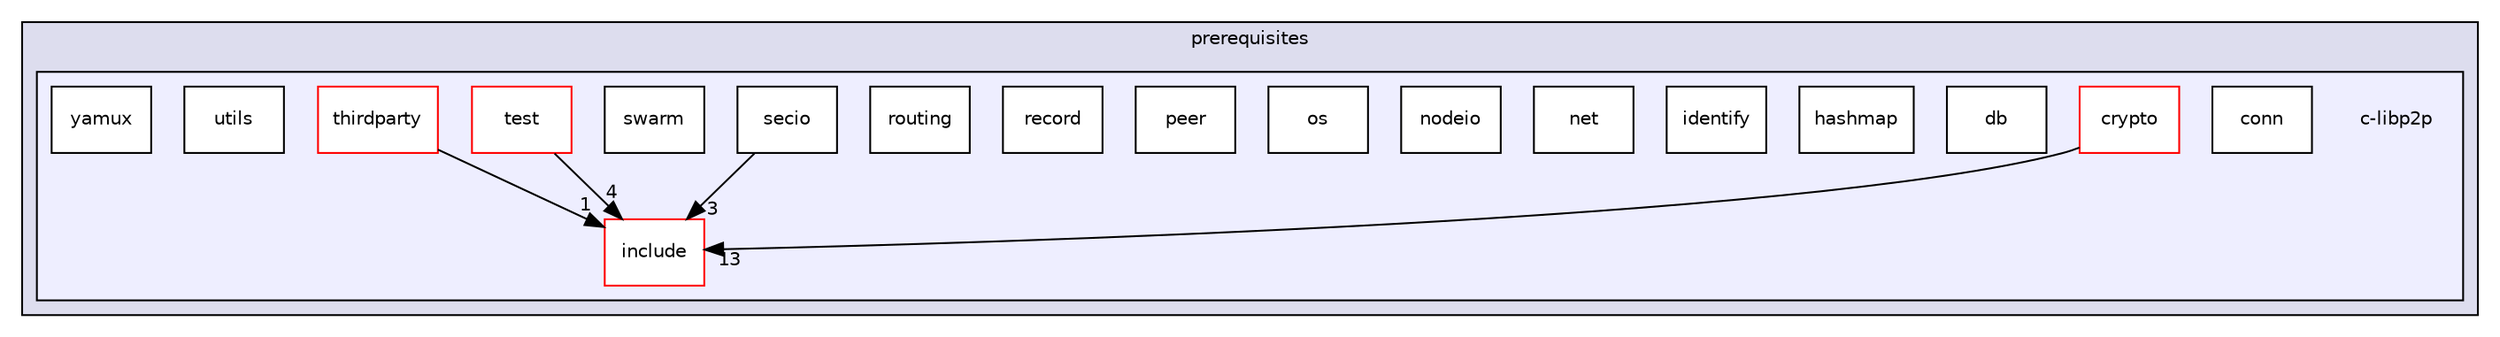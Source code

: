 digraph "prerequisites/c-libp2p" {
  compound=true
  node [ fontsize="10", fontname="Helvetica"];
  edge [ labelfontsize="10", labelfontname="Helvetica"];
  subgraph clusterdir_0dc8670ce003965ad6657bffb381fe41 {
    graph [ bgcolor="#ddddee", pencolor="black", label="prerequisites" fontname="Helvetica", fontsize="10", URL="dir_0dc8670ce003965ad6657bffb381fe41.html"]
  subgraph clusterdir_d3dc2089ddf61d8be1e3bff92bba4632 {
    graph [ bgcolor="#eeeeff", pencolor="black", label="" URL="dir_d3dc2089ddf61d8be1e3bff92bba4632.html"];
    dir_d3dc2089ddf61d8be1e3bff92bba4632 [shape=plaintext label="c-libp2p"];
    dir_2784f66a44cb020d0f40f9164065ff89 [shape=box label="conn" color="black" fillcolor="white" style="filled" URL="dir_2784f66a44cb020d0f40f9164065ff89.html"];
    dir_b23626fc515404ba49fb0121da609df3 [shape=box label="crypto" color="red" fillcolor="white" style="filled" URL="dir_b23626fc515404ba49fb0121da609df3.html"];
    dir_a1ea778f67ca1f742e9e540c9fc877b3 [shape=box label="db" color="black" fillcolor="white" style="filled" URL="dir_a1ea778f67ca1f742e9e540c9fc877b3.html"];
    dir_276cd40a0edbb011444782fef4b1acb2 [shape=box label="hashmap" color="black" fillcolor="white" style="filled" URL="dir_276cd40a0edbb011444782fef4b1acb2.html"];
    dir_695b06a3f0a8a9bd5c6bdd29e7e248b5 [shape=box label="identify" color="black" fillcolor="white" style="filled" URL="dir_695b06a3f0a8a9bd5c6bdd29e7e248b5.html"];
    dir_cc29cad4378de7015a7283c1cd2ac4e7 [shape=box label="include" color="red" fillcolor="white" style="filled" URL="dir_cc29cad4378de7015a7283c1cd2ac4e7.html"];
    dir_5516f982f3ebeb1775d806f8fc396aa4 [shape=box label="net" color="black" fillcolor="white" style="filled" URL="dir_5516f982f3ebeb1775d806f8fc396aa4.html"];
    dir_5567887eaba681c2804b0b6b6d660a87 [shape=box label="nodeio" color="black" fillcolor="white" style="filled" URL="dir_5567887eaba681c2804b0b6b6d660a87.html"];
    dir_4973f521f3804728b4fe16e82949aae3 [shape=box label="os" color="black" fillcolor="white" style="filled" URL="dir_4973f521f3804728b4fe16e82949aae3.html"];
    dir_e6331afd0e716444217186f4ed4279c0 [shape=box label="peer" color="black" fillcolor="white" style="filled" URL="dir_e6331afd0e716444217186f4ed4279c0.html"];
    dir_12e4567ca46a9e0880fe124f85b1e5df [shape=box label="record" color="black" fillcolor="white" style="filled" URL="dir_12e4567ca46a9e0880fe124f85b1e5df.html"];
    dir_7b704717d7055d6aac49adc9e4c23537 [shape=box label="routing" color="black" fillcolor="white" style="filled" URL="dir_7b704717d7055d6aac49adc9e4c23537.html"];
    dir_de0752ef19fa099e4bbb2a75b5f3c268 [shape=box label="secio" color="black" fillcolor="white" style="filled" URL="dir_de0752ef19fa099e4bbb2a75b5f3c268.html"];
    dir_2d08a08bc3102b70988bb47f3547efe1 [shape=box label="swarm" color="black" fillcolor="white" style="filled" URL="dir_2d08a08bc3102b70988bb47f3547efe1.html"];
    dir_a9321552cff790b8d64aaa82da78c570 [shape=box label="test" color="red" fillcolor="white" style="filled" URL="dir_a9321552cff790b8d64aaa82da78c570.html"];
    dir_3cc4b7e6e8cb3f4ecac6acb546e524a7 [shape=box label="thirdparty" color="red" fillcolor="white" style="filled" URL="dir_3cc4b7e6e8cb3f4ecac6acb546e524a7.html"];
    dir_e68ff93fc633910f9f76eebc02d5bae5 [shape=box label="utils" color="black" fillcolor="white" style="filled" URL="dir_e68ff93fc633910f9f76eebc02d5bae5.html"];
    dir_a146c454ecd42fce202f4feff7640bf1 [shape=box label="yamux" color="black" fillcolor="white" style="filled" URL="dir_a146c454ecd42fce202f4feff7640bf1.html"];
  }
  }
  dir_b23626fc515404ba49fb0121da609df3->dir_cc29cad4378de7015a7283c1cd2ac4e7 [headlabel="13", labeldistance=1.5 headhref="dir_000301_000070.html"];
  dir_a9321552cff790b8d64aaa82da78c570->dir_cc29cad4378de7015a7283c1cd2ac4e7 [headlabel="4", labeldistance=1.5 headhref="dir_000375_000070.html"];
  dir_de0752ef19fa099e4bbb2a75b5f3c268->dir_cc29cad4378de7015a7283c1cd2ac4e7 [headlabel="3", labeldistance=1.5 headhref="dir_000406_000070.html"];
  dir_3cc4b7e6e8cb3f4ecac6acb546e524a7->dir_cc29cad4378de7015a7283c1cd2ac4e7 [headlabel="1", labeldistance=1.5 headhref="dir_000384_000070.html"];
}
